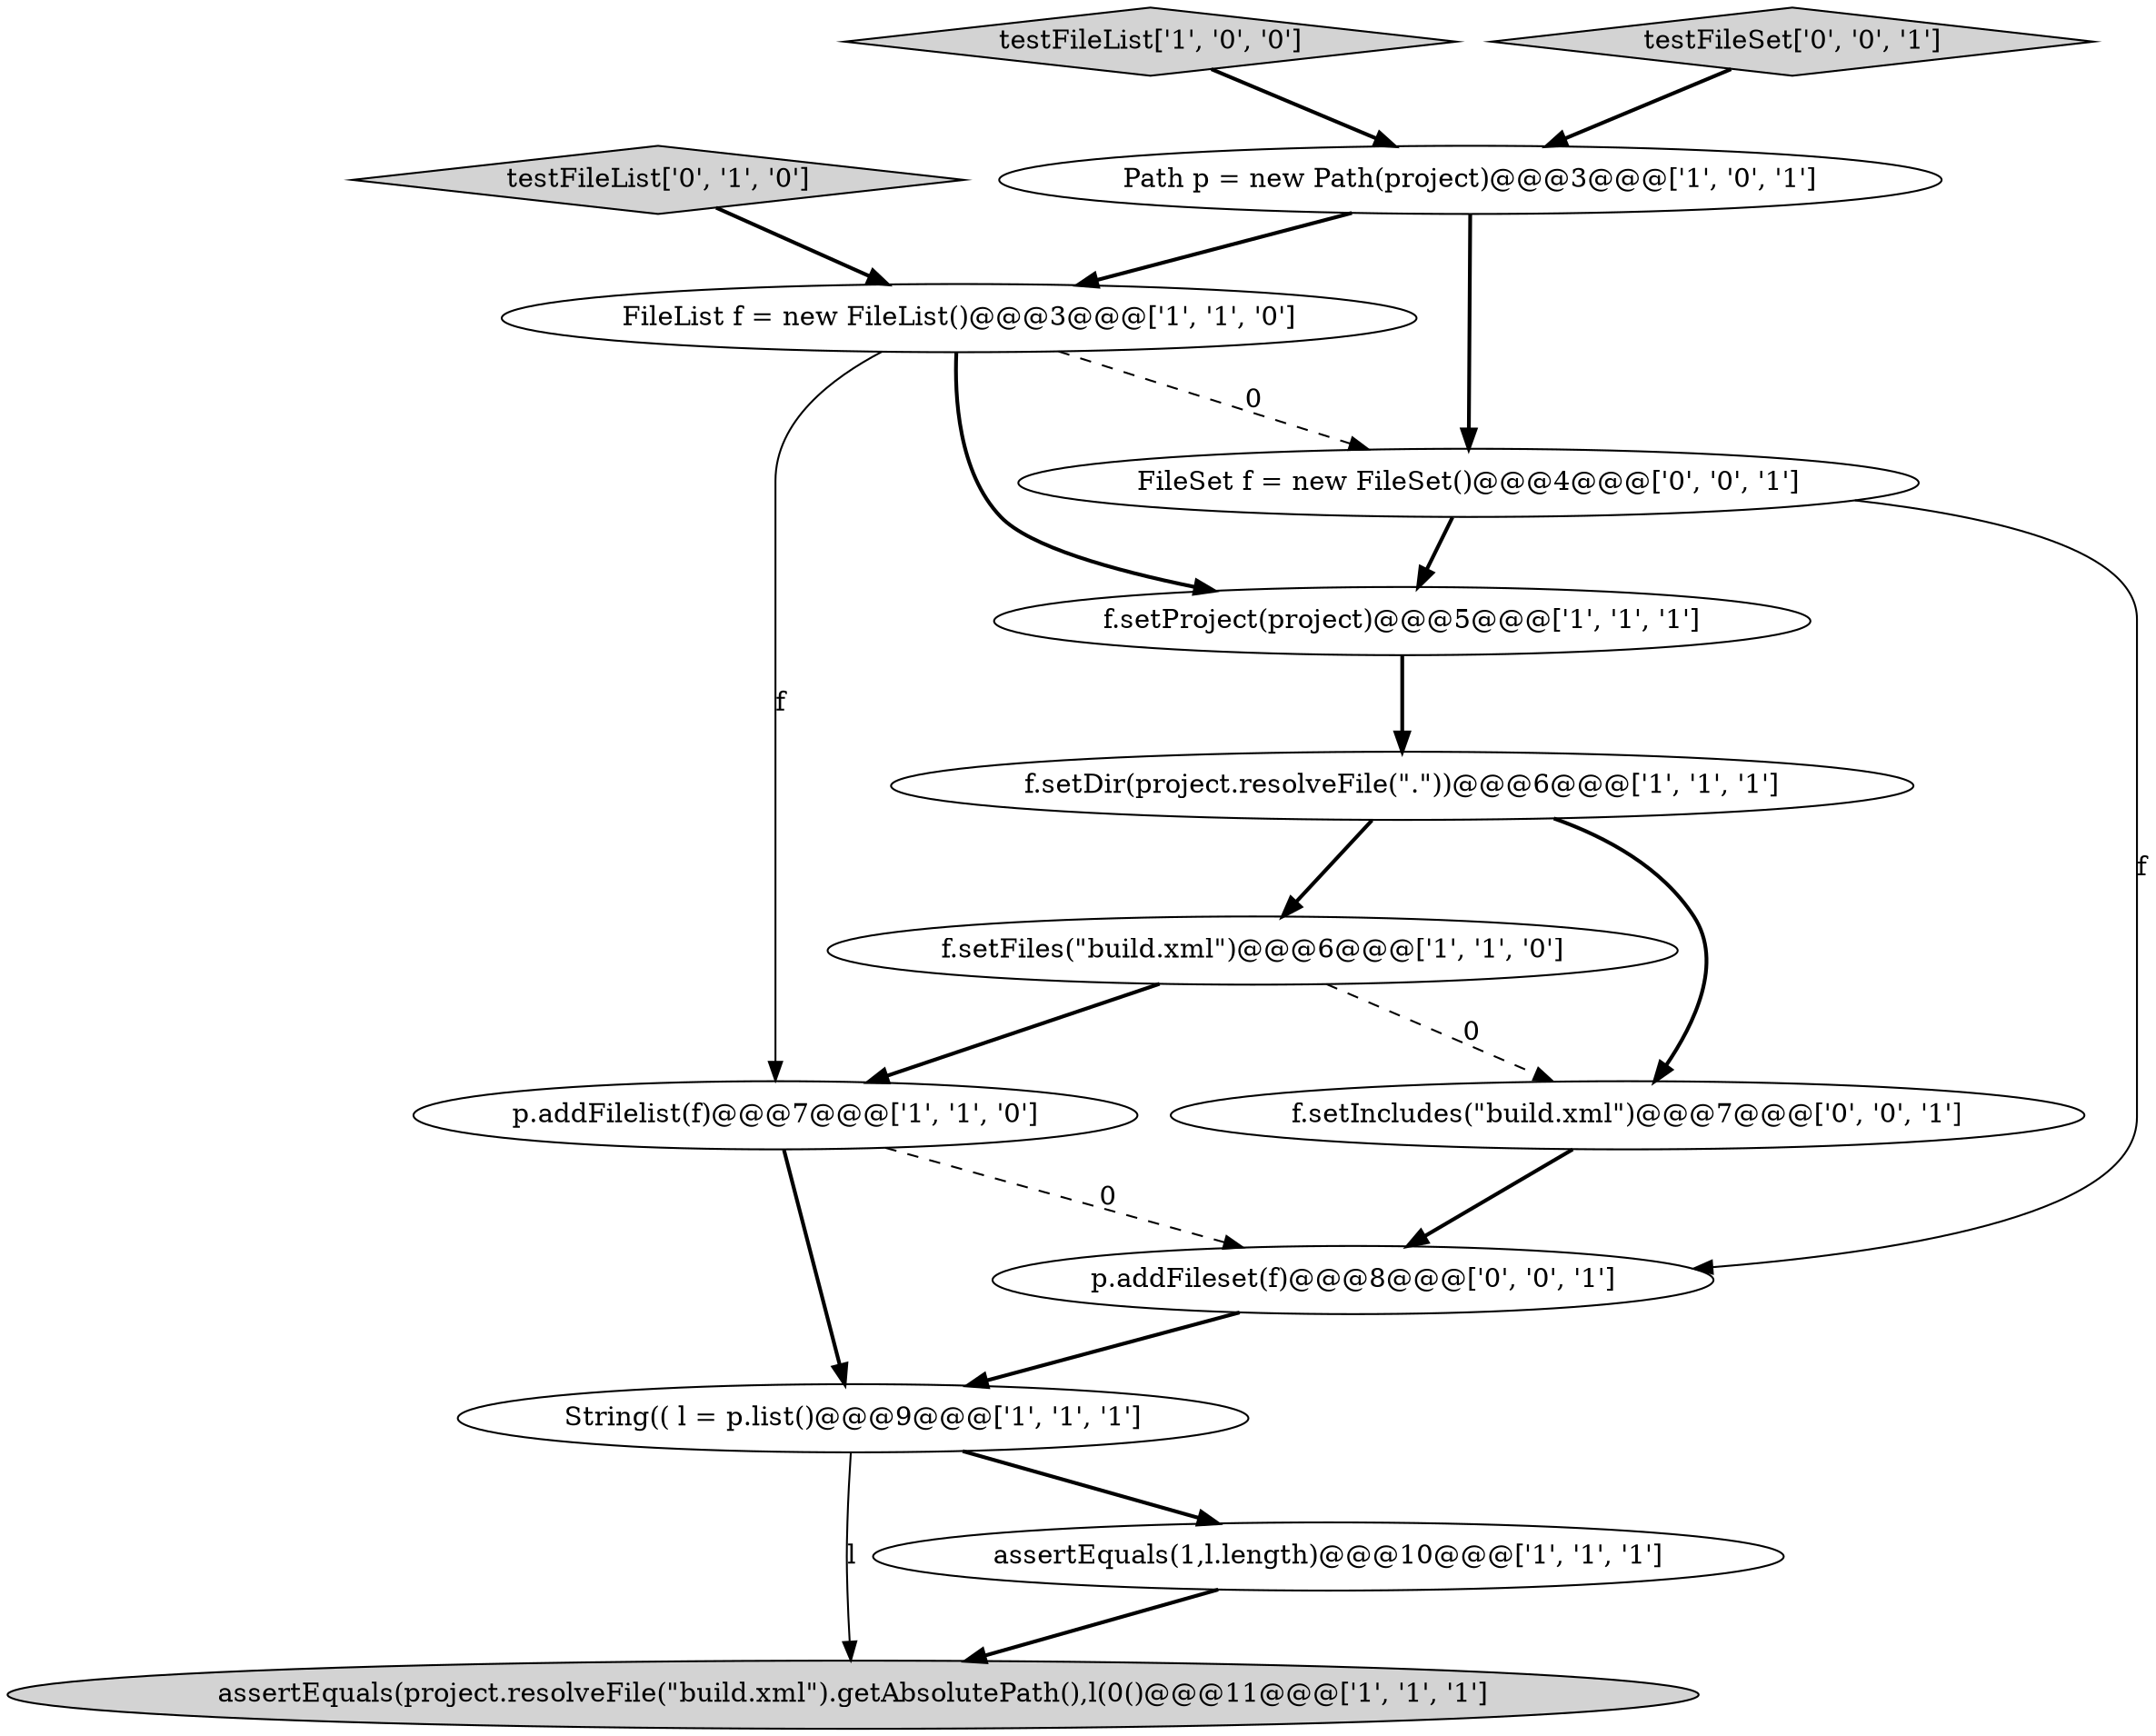 digraph {
12 [style = filled, label = "FileSet f = new FileSet()@@@4@@@['0', '0', '1']", fillcolor = white, shape = ellipse image = "AAA0AAABBB3BBB"];
1 [style = filled, label = "f.setProject(project)@@@5@@@['1', '1', '1']", fillcolor = white, shape = ellipse image = "AAA0AAABBB1BBB"];
7 [style = filled, label = "p.addFilelist(f)@@@7@@@['1', '1', '0']", fillcolor = white, shape = ellipse image = "AAA0AAABBB1BBB"];
3 [style = filled, label = "f.setDir(project.resolveFile(\".\"))@@@6@@@['1', '1', '1']", fillcolor = white, shape = ellipse image = "AAA0AAABBB1BBB"];
2 [style = filled, label = "Path p = new Path(project)@@@3@@@['1', '0', '1']", fillcolor = white, shape = ellipse image = "AAA0AAABBB1BBB"];
6 [style = filled, label = "f.setFiles(\"build.xml\")@@@6@@@['1', '1', '0']", fillcolor = white, shape = ellipse image = "AAA0AAABBB1BBB"];
9 [style = filled, label = "String(( l = p.list()@@@9@@@['1', '1', '1']", fillcolor = white, shape = ellipse image = "AAA0AAABBB1BBB"];
8 [style = filled, label = "assertEquals(1,l.length)@@@10@@@['1', '1', '1']", fillcolor = white, shape = ellipse image = "AAA0AAABBB1BBB"];
5 [style = filled, label = "testFileList['1', '0', '0']", fillcolor = lightgray, shape = diamond image = "AAA0AAABBB1BBB"];
4 [style = filled, label = "assertEquals(project.resolveFile(\"build.xml\").getAbsolutePath(),l(0()@@@11@@@['1', '1', '1']", fillcolor = lightgray, shape = ellipse image = "AAA0AAABBB1BBB"];
0 [style = filled, label = "FileList f = new FileList()@@@3@@@['1', '1', '0']", fillcolor = white, shape = ellipse image = "AAA0AAABBB1BBB"];
10 [style = filled, label = "testFileList['0', '1', '0']", fillcolor = lightgray, shape = diamond image = "AAA0AAABBB2BBB"];
11 [style = filled, label = "p.addFileset(f)@@@8@@@['0', '0', '1']", fillcolor = white, shape = ellipse image = "AAA0AAABBB3BBB"];
13 [style = filled, label = "f.setIncludes(\"build.xml\")@@@7@@@['0', '0', '1']", fillcolor = white, shape = ellipse image = "AAA0AAABBB3BBB"];
14 [style = filled, label = "testFileSet['0', '0', '1']", fillcolor = lightgray, shape = diamond image = "AAA0AAABBB3BBB"];
1->3 [style = bold, label=""];
7->11 [style = dashed, label="0"];
3->6 [style = bold, label=""];
0->12 [style = dashed, label="0"];
9->8 [style = bold, label=""];
12->1 [style = bold, label=""];
11->9 [style = bold, label=""];
13->11 [style = bold, label=""];
9->4 [style = solid, label="l"];
2->12 [style = bold, label=""];
7->9 [style = bold, label=""];
5->2 [style = bold, label=""];
2->0 [style = bold, label=""];
6->13 [style = dashed, label="0"];
0->1 [style = bold, label=""];
12->11 [style = solid, label="f"];
10->0 [style = bold, label=""];
3->13 [style = bold, label=""];
14->2 [style = bold, label=""];
8->4 [style = bold, label=""];
6->7 [style = bold, label=""];
0->7 [style = solid, label="f"];
}
